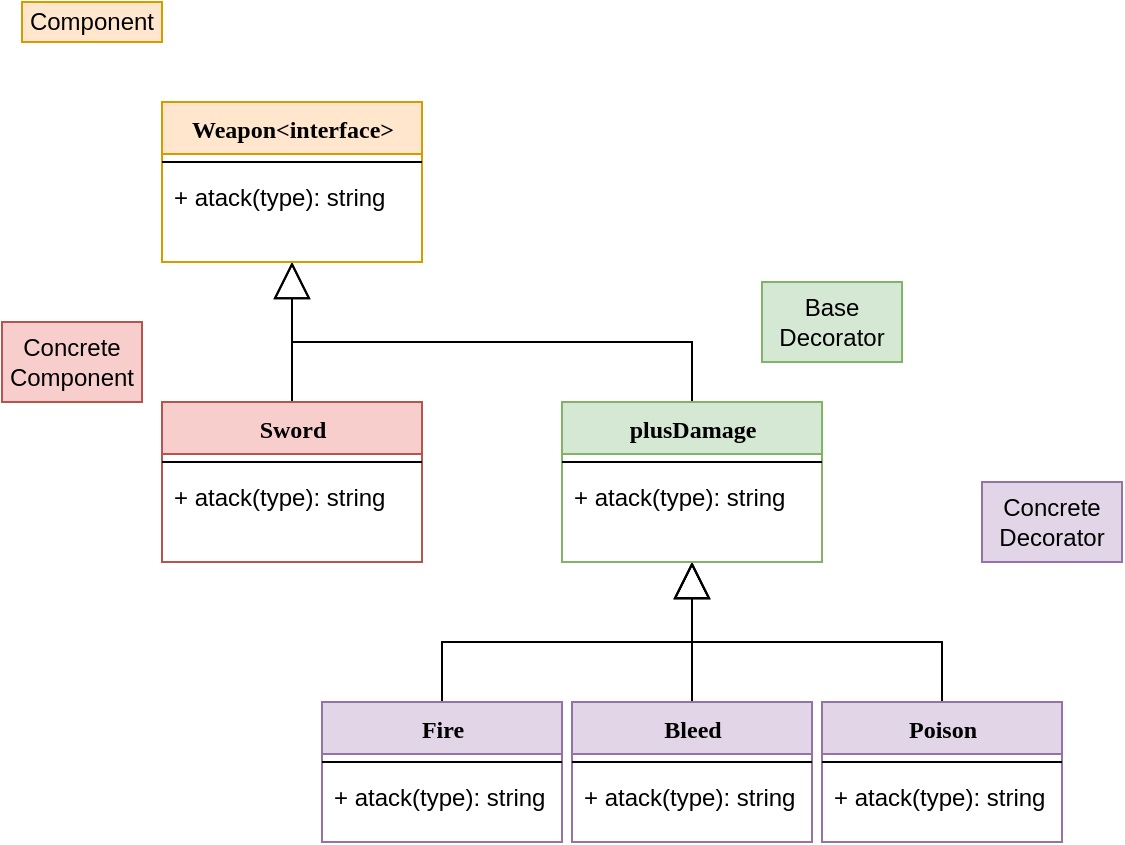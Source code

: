 <mxfile version="14.1.1" type="device"><diagram name="Page-1" id="9f46799a-70d6-7492-0946-bef42562c5a5"><mxGraphModel dx="1374" dy="774" grid="1" gridSize="10" guides="1" tooltips="1" connect="1" arrows="1" fold="1" page="1" pageScale="1" pageWidth="1100" pageHeight="850" background="#ffffff" math="0" shadow="0"><root><mxCell id="0"/><mxCell id="1" parent="0"/><mxCell id="iXoIjDwrSi9Bv7PC9EBL-6" style="edgeStyle=orthogonalEdgeStyle;rounded=0;orthogonalLoop=1;jettySize=auto;html=1;exitX=0.5;exitY=1;exitDx=0;exitDy=0;entryX=0.5;entryY=0;entryDx=0;entryDy=0;endArrow=none;endFill=0;startArrow=block;startFill=0;startSize=16;" edge="1" parent="1" source="78961159f06e98e8-17" target="iXoIjDwrSi9Bv7PC9EBL-2"><mxGeometry relative="1" as="geometry"/></mxCell><mxCell id="iXoIjDwrSi9Bv7PC9EBL-10" style="edgeStyle=orthogonalEdgeStyle;rounded=0;orthogonalLoop=1;jettySize=auto;html=1;exitX=0.5;exitY=1;exitDx=0;exitDy=0;entryX=0.5;entryY=0;entryDx=0;entryDy=0;startArrow=block;startFill=0;startSize=16;endArrow=none;endFill=0;" edge="1" parent="1" source="78961159f06e98e8-17" target="iXoIjDwrSi9Bv7PC9EBL-7"><mxGeometry relative="1" as="geometry"/></mxCell><mxCell id="78961159f06e98e8-17" value="Weapon&amp;lt;interface&amp;gt;" style="swimlane;html=1;fontStyle=1;align=center;verticalAlign=top;childLayout=stackLayout;horizontal=1;startSize=26;horizontalStack=0;resizeParent=1;resizeLast=0;collapsible=1;marginBottom=0;swimlaneFillColor=#ffffff;rounded=0;shadow=0;comic=0;labelBackgroundColor=none;strokeWidth=1;fillColor=#ffe6cc;fontFamily=Verdana;fontSize=12;strokeColor=#d79b00;" parent="1" vertex="1"><mxGeometry x="320" y="110" width="130" height="80" as="geometry"/></mxCell><mxCell id="78961159f06e98e8-19" value="" style="line;html=1;strokeWidth=1;fillColor=none;align=left;verticalAlign=middle;spacingTop=-1;spacingLeft=3;spacingRight=3;rotatable=0;labelPosition=right;points=[];portConstraint=eastwest;" parent="78961159f06e98e8-17" vertex="1"><mxGeometry y="26" width="130" height="8" as="geometry"/></mxCell><mxCell id="78961159f06e98e8-20" value="+ atack(type): string" style="text;html=1;strokeColor=none;fillColor=none;align=left;verticalAlign=top;spacingLeft=4;spacingRight=4;whiteSpace=wrap;overflow=hidden;rotatable=0;points=[[0,0.5],[1,0.5]];portConstraint=eastwest;" parent="78961159f06e98e8-17" vertex="1"><mxGeometry y="34" width="130" height="26" as="geometry"/></mxCell><mxCell id="iXoIjDwrSi9Bv7PC9EBL-1" value="Component" style="text;html=1;strokeColor=#d79b00;fillColor=#ffe6cc;align=center;verticalAlign=middle;whiteSpace=wrap;rounded=0;" vertex="1" parent="1"><mxGeometry x="250" y="60" width="70" height="20" as="geometry"/></mxCell><mxCell id="iXoIjDwrSi9Bv7PC9EBL-2" value="Sword" style="swimlane;html=1;fontStyle=1;align=center;verticalAlign=top;childLayout=stackLayout;horizontal=1;startSize=26;horizontalStack=0;resizeParent=1;resizeLast=0;collapsible=1;marginBottom=0;swimlaneFillColor=#ffffff;rounded=0;shadow=0;comic=0;labelBackgroundColor=none;strokeWidth=1;fillColor=#f8cecc;fontFamily=Verdana;fontSize=12;strokeColor=#b85450;" vertex="1" parent="1"><mxGeometry x="320" y="260" width="130" height="80" as="geometry"/></mxCell><mxCell id="iXoIjDwrSi9Bv7PC9EBL-3" value="" style="line;html=1;strokeWidth=1;fillColor=none;align=left;verticalAlign=middle;spacingTop=-1;spacingLeft=3;spacingRight=3;rotatable=0;labelPosition=right;points=[];portConstraint=eastwest;" vertex="1" parent="iXoIjDwrSi9Bv7PC9EBL-2"><mxGeometry y="26" width="130" height="8" as="geometry"/></mxCell><mxCell id="iXoIjDwrSi9Bv7PC9EBL-4" value="+ atack(type): string" style="text;html=1;strokeColor=none;fillColor=none;align=left;verticalAlign=top;spacingLeft=4;spacingRight=4;whiteSpace=wrap;overflow=hidden;rotatable=0;points=[[0,0.5],[1,0.5]];portConstraint=eastwest;" vertex="1" parent="iXoIjDwrSi9Bv7PC9EBL-2"><mxGeometry y="34" width="130" height="26" as="geometry"/></mxCell><mxCell id="iXoIjDwrSi9Bv7PC9EBL-5" value="Concrete Component" style="text;html=1;strokeColor=#b85450;fillColor=#f8cecc;align=center;verticalAlign=middle;whiteSpace=wrap;rounded=0;" vertex="1" parent="1"><mxGeometry x="240" y="220" width="70" height="40" as="geometry"/></mxCell><mxCell id="iXoIjDwrSi9Bv7PC9EBL-21" style="edgeStyle=orthogonalEdgeStyle;rounded=0;orthogonalLoop=1;jettySize=auto;html=1;exitX=0.5;exitY=1;exitDx=0;exitDy=0;entryX=0.5;entryY=0;entryDx=0;entryDy=0;startArrow=block;startFill=0;startSize=16;endArrow=none;endFill=0;" edge="1" parent="1" source="iXoIjDwrSi9Bv7PC9EBL-7" target="iXoIjDwrSi9Bv7PC9EBL-12"><mxGeometry relative="1" as="geometry"/></mxCell><mxCell id="iXoIjDwrSi9Bv7PC9EBL-22" style="edgeStyle=orthogonalEdgeStyle;rounded=0;orthogonalLoop=1;jettySize=auto;html=1;exitX=0.5;exitY=1;exitDx=0;exitDy=0;startArrow=block;startFill=0;startSize=16;endArrow=none;endFill=0;" edge="1" parent="1" source="iXoIjDwrSi9Bv7PC9EBL-7" target="iXoIjDwrSi9Bv7PC9EBL-15"><mxGeometry relative="1" as="geometry"/></mxCell><mxCell id="iXoIjDwrSi9Bv7PC9EBL-23" style="edgeStyle=orthogonalEdgeStyle;rounded=0;orthogonalLoop=1;jettySize=auto;html=1;exitX=0.5;exitY=1;exitDx=0;exitDy=0;entryX=0.5;entryY=0;entryDx=0;entryDy=0;startArrow=block;startFill=0;startSize=16;endArrow=none;endFill=0;" edge="1" parent="1" source="iXoIjDwrSi9Bv7PC9EBL-7" target="iXoIjDwrSi9Bv7PC9EBL-18"><mxGeometry relative="1" as="geometry"/></mxCell><mxCell id="iXoIjDwrSi9Bv7PC9EBL-7" value="plusDamage" style="swimlane;html=1;fontStyle=1;align=center;verticalAlign=top;childLayout=stackLayout;horizontal=1;startSize=26;horizontalStack=0;resizeParent=1;resizeLast=0;collapsible=1;marginBottom=0;swimlaneFillColor=#ffffff;rounded=0;shadow=0;comic=0;labelBackgroundColor=none;strokeWidth=1;fillColor=#d5e8d4;fontFamily=Verdana;fontSize=12;strokeColor=#82b366;" vertex="1" parent="1"><mxGeometry x="520" y="260" width="130" height="80" as="geometry"/></mxCell><mxCell id="iXoIjDwrSi9Bv7PC9EBL-8" value="" style="line;html=1;strokeWidth=1;fillColor=none;align=left;verticalAlign=middle;spacingTop=-1;spacingLeft=3;spacingRight=3;rotatable=0;labelPosition=right;points=[];portConstraint=eastwest;" vertex="1" parent="iXoIjDwrSi9Bv7PC9EBL-7"><mxGeometry y="26" width="130" height="8" as="geometry"/></mxCell><mxCell id="iXoIjDwrSi9Bv7PC9EBL-9" value="+ atack(type): string" style="text;html=1;strokeColor=none;fillColor=none;align=left;verticalAlign=top;spacingLeft=4;spacingRight=4;whiteSpace=wrap;overflow=hidden;rotatable=0;points=[[0,0.5],[1,0.5]];portConstraint=eastwest;" vertex="1" parent="iXoIjDwrSi9Bv7PC9EBL-7"><mxGeometry y="34" width="130" height="26" as="geometry"/></mxCell><mxCell id="iXoIjDwrSi9Bv7PC9EBL-11" value="Base&lt;br&gt;Decorator" style="text;html=1;strokeColor=#82b366;fillColor=#d5e8d4;align=center;verticalAlign=middle;whiteSpace=wrap;rounded=0;" vertex="1" parent="1"><mxGeometry x="620" y="200" width="70" height="40" as="geometry"/></mxCell><mxCell id="iXoIjDwrSi9Bv7PC9EBL-12" value="Fire" style="swimlane;html=1;fontStyle=1;align=center;verticalAlign=top;childLayout=stackLayout;horizontal=1;startSize=26;horizontalStack=0;resizeParent=1;resizeLast=0;collapsible=1;marginBottom=0;swimlaneFillColor=#ffffff;rounded=0;shadow=0;comic=0;labelBackgroundColor=none;strokeWidth=1;fillColor=#e1d5e7;fontFamily=Verdana;fontSize=12;strokeColor=#9673a6;" vertex="1" parent="1"><mxGeometry x="400" y="410" width="120" height="70" as="geometry"/></mxCell><mxCell id="iXoIjDwrSi9Bv7PC9EBL-13" value="" style="line;html=1;strokeWidth=1;fillColor=none;align=left;verticalAlign=middle;spacingTop=-1;spacingLeft=3;spacingRight=3;rotatable=0;labelPosition=right;points=[];portConstraint=eastwest;" vertex="1" parent="iXoIjDwrSi9Bv7PC9EBL-12"><mxGeometry y="26" width="120" height="8" as="geometry"/></mxCell><mxCell id="iXoIjDwrSi9Bv7PC9EBL-14" value="+ atack(type): string" style="text;html=1;strokeColor=none;fillColor=none;align=left;verticalAlign=top;spacingLeft=4;spacingRight=4;whiteSpace=wrap;overflow=hidden;rotatable=0;points=[[0,0.5],[1,0.5]];portConstraint=eastwest;" vertex="1" parent="iXoIjDwrSi9Bv7PC9EBL-12"><mxGeometry y="34" width="120" height="26" as="geometry"/></mxCell><mxCell id="iXoIjDwrSi9Bv7PC9EBL-15" value="Bleed" style="swimlane;html=1;fontStyle=1;align=center;verticalAlign=top;childLayout=stackLayout;horizontal=1;startSize=26;horizontalStack=0;resizeParent=1;resizeLast=0;collapsible=1;marginBottom=0;swimlaneFillColor=#ffffff;rounded=0;shadow=0;comic=0;labelBackgroundColor=none;strokeWidth=1;fillColor=#e1d5e7;fontFamily=Verdana;fontSize=12;strokeColor=#9673a6;" vertex="1" parent="1"><mxGeometry x="525" y="410" width="120" height="70" as="geometry"/></mxCell><mxCell id="iXoIjDwrSi9Bv7PC9EBL-16" value="" style="line;html=1;strokeWidth=1;fillColor=none;align=left;verticalAlign=middle;spacingTop=-1;spacingLeft=3;spacingRight=3;rotatable=0;labelPosition=right;points=[];portConstraint=eastwest;" vertex="1" parent="iXoIjDwrSi9Bv7PC9EBL-15"><mxGeometry y="26" width="120" height="8" as="geometry"/></mxCell><mxCell id="iXoIjDwrSi9Bv7PC9EBL-17" value="+ atack(type): string" style="text;html=1;strokeColor=none;fillColor=none;align=left;verticalAlign=top;spacingLeft=4;spacingRight=4;whiteSpace=wrap;overflow=hidden;rotatable=0;points=[[0,0.5],[1,0.5]];portConstraint=eastwest;" vertex="1" parent="iXoIjDwrSi9Bv7PC9EBL-15"><mxGeometry y="34" width="120" height="26" as="geometry"/></mxCell><mxCell id="iXoIjDwrSi9Bv7PC9EBL-18" value="Poison" style="swimlane;html=1;fontStyle=1;align=center;verticalAlign=top;childLayout=stackLayout;horizontal=1;startSize=26;horizontalStack=0;resizeParent=1;resizeLast=0;collapsible=1;marginBottom=0;swimlaneFillColor=#ffffff;rounded=0;shadow=0;comic=0;labelBackgroundColor=none;strokeWidth=1;fillColor=#e1d5e7;fontFamily=Verdana;fontSize=12;strokeColor=#9673a6;" vertex="1" parent="1"><mxGeometry x="650" y="410" width="120" height="70" as="geometry"/></mxCell><mxCell id="iXoIjDwrSi9Bv7PC9EBL-19" value="" style="line;html=1;strokeWidth=1;fillColor=none;align=left;verticalAlign=middle;spacingTop=-1;spacingLeft=3;spacingRight=3;rotatable=0;labelPosition=right;points=[];portConstraint=eastwest;" vertex="1" parent="iXoIjDwrSi9Bv7PC9EBL-18"><mxGeometry y="26" width="120" height="8" as="geometry"/></mxCell><mxCell id="iXoIjDwrSi9Bv7PC9EBL-20" value="+ atack(type): string" style="text;html=1;strokeColor=none;fillColor=none;align=left;verticalAlign=top;spacingLeft=4;spacingRight=4;whiteSpace=wrap;overflow=hidden;rotatable=0;points=[[0,0.5],[1,0.5]];portConstraint=eastwest;" vertex="1" parent="iXoIjDwrSi9Bv7PC9EBL-18"><mxGeometry y="34" width="120" height="26" as="geometry"/></mxCell><mxCell id="iXoIjDwrSi9Bv7PC9EBL-24" value="Concrete&lt;br&gt;Decorator" style="text;html=1;strokeColor=#9673a6;fillColor=#e1d5e7;align=center;verticalAlign=middle;whiteSpace=wrap;rounded=0;" vertex="1" parent="1"><mxGeometry x="730" y="300" width="70" height="40" as="geometry"/></mxCell></root></mxGraphModel></diagram></mxfile>